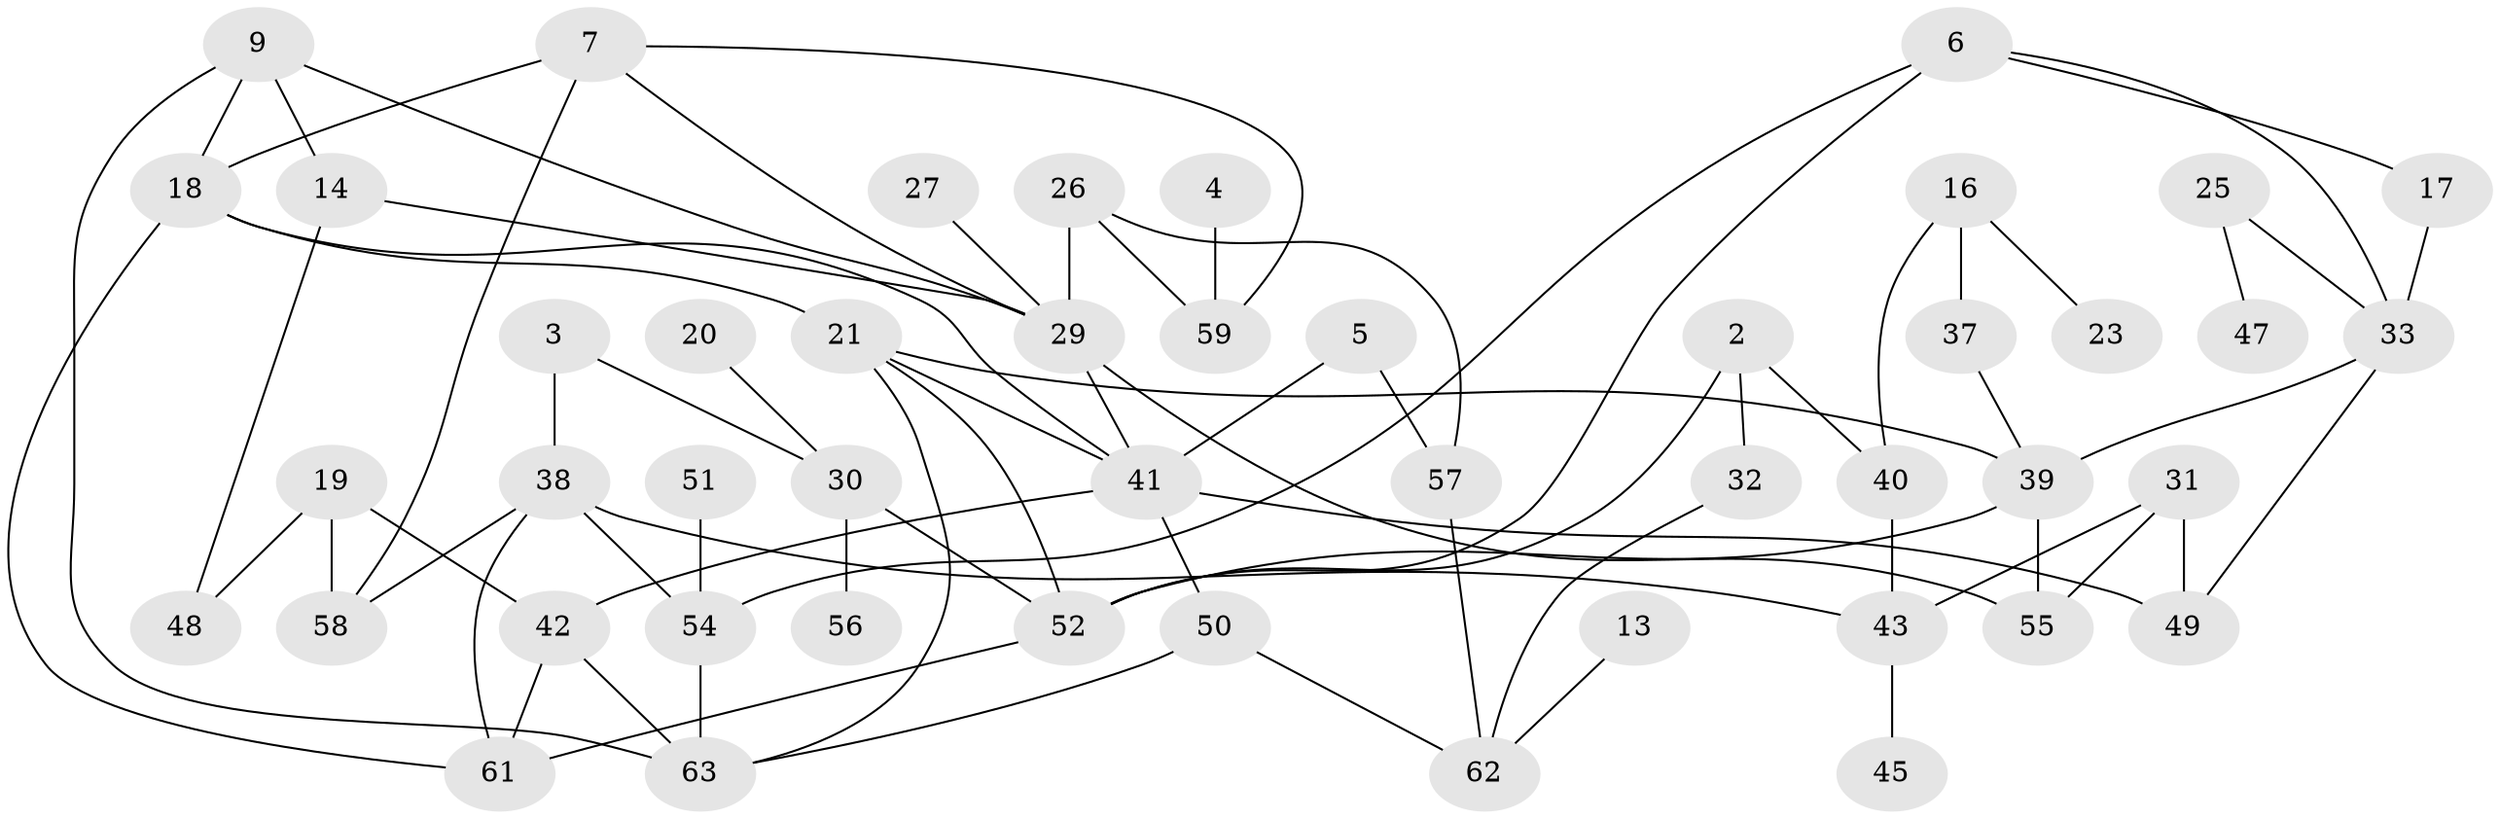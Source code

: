 // original degree distribution, {1: 0.23809523809523808, 0: 0.1111111111111111, 3: 0.2222222222222222, 2: 0.24603174603174602, 4: 0.1111111111111111, 5: 0.06349206349206349, 8: 0.007936507936507936}
// Generated by graph-tools (version 1.1) at 2025/00/03/09/25 03:00:45]
// undirected, 47 vertices, 74 edges
graph export_dot {
graph [start="1"]
  node [color=gray90,style=filled];
  2;
  3;
  4;
  5;
  6;
  7;
  9;
  13;
  14;
  16;
  17;
  18;
  19;
  20;
  21;
  23;
  25;
  26;
  27;
  29;
  30;
  31;
  32;
  33;
  37;
  38;
  39;
  40;
  41;
  42;
  43;
  45;
  47;
  48;
  49;
  50;
  51;
  52;
  54;
  55;
  56;
  57;
  58;
  59;
  61;
  62;
  63;
  2 -- 32 [weight=1.0];
  2 -- 40 [weight=1.0];
  2 -- 52 [weight=1.0];
  3 -- 30 [weight=1.0];
  3 -- 38 [weight=1.0];
  4 -- 59 [weight=1.0];
  5 -- 41 [weight=1.0];
  5 -- 57 [weight=1.0];
  6 -- 17 [weight=1.0];
  6 -- 33 [weight=1.0];
  6 -- 52 [weight=1.0];
  6 -- 54 [weight=1.0];
  7 -- 18 [weight=1.0];
  7 -- 29 [weight=1.0];
  7 -- 58 [weight=1.0];
  7 -- 59 [weight=1.0];
  9 -- 14 [weight=1.0];
  9 -- 18 [weight=1.0];
  9 -- 29 [weight=1.0];
  9 -- 63 [weight=1.0];
  13 -- 62 [weight=1.0];
  14 -- 29 [weight=1.0];
  14 -- 48 [weight=1.0];
  16 -- 23 [weight=1.0];
  16 -- 37 [weight=1.0];
  16 -- 40 [weight=1.0];
  17 -- 33 [weight=1.0];
  18 -- 21 [weight=1.0];
  18 -- 41 [weight=1.0];
  18 -- 61 [weight=1.0];
  19 -- 42 [weight=2.0];
  19 -- 48 [weight=1.0];
  19 -- 58 [weight=1.0];
  20 -- 30 [weight=1.0];
  21 -- 39 [weight=1.0];
  21 -- 41 [weight=2.0];
  21 -- 52 [weight=1.0];
  21 -- 63 [weight=1.0];
  25 -- 33 [weight=1.0];
  25 -- 47 [weight=1.0];
  26 -- 29 [weight=1.0];
  26 -- 57 [weight=1.0];
  26 -- 59 [weight=1.0];
  27 -- 29 [weight=1.0];
  29 -- 41 [weight=1.0];
  29 -- 55 [weight=1.0];
  30 -- 52 [weight=1.0];
  30 -- 56 [weight=1.0];
  31 -- 43 [weight=1.0];
  31 -- 49 [weight=1.0];
  31 -- 55 [weight=1.0];
  32 -- 62 [weight=1.0];
  33 -- 39 [weight=1.0];
  33 -- 49 [weight=1.0];
  37 -- 39 [weight=1.0];
  38 -- 43 [weight=1.0];
  38 -- 54 [weight=1.0];
  38 -- 58 [weight=1.0];
  38 -- 61 [weight=1.0];
  39 -- 52 [weight=1.0];
  39 -- 55 [weight=1.0];
  40 -- 43 [weight=1.0];
  41 -- 42 [weight=1.0];
  41 -- 49 [weight=1.0];
  41 -- 50 [weight=1.0];
  42 -- 61 [weight=1.0];
  42 -- 63 [weight=1.0];
  43 -- 45 [weight=1.0];
  50 -- 62 [weight=1.0];
  50 -- 63 [weight=1.0];
  51 -- 54 [weight=1.0];
  52 -- 61 [weight=1.0];
  54 -- 63 [weight=1.0];
  57 -- 62 [weight=1.0];
}
